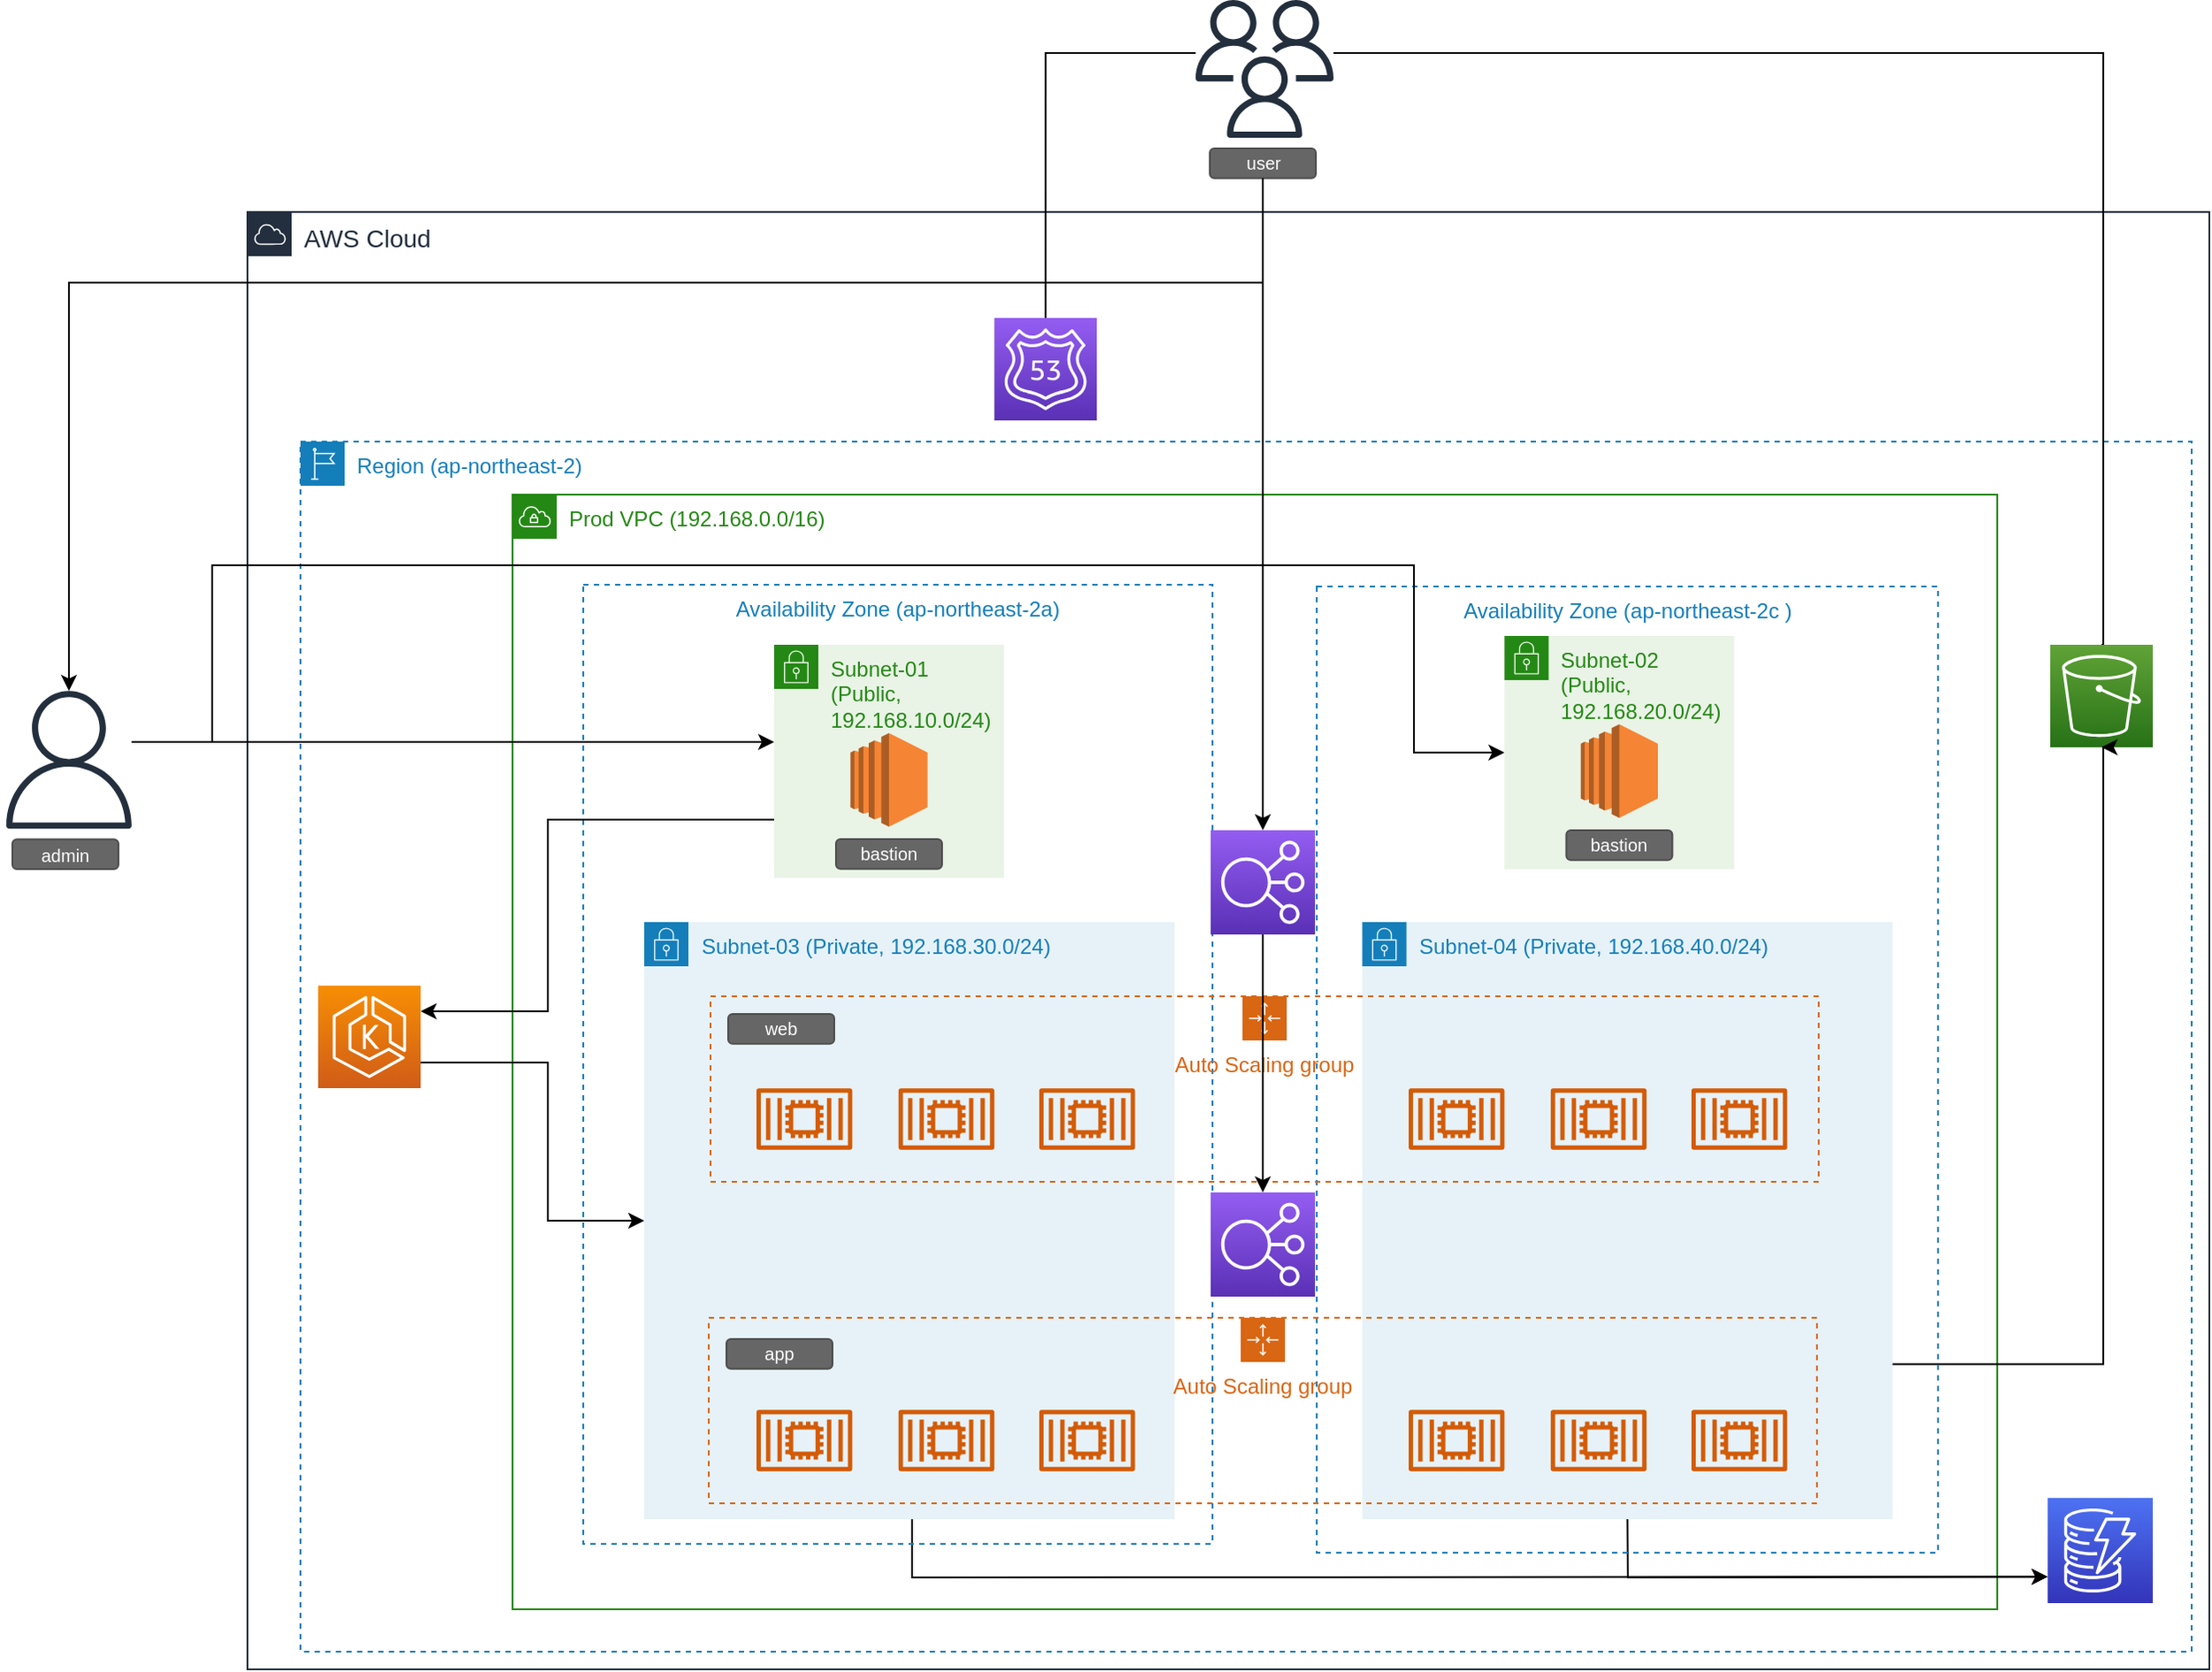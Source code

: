 <mxfile version="21.6.1" type="github">
  <diagram name="페이지-1" id="81qH2qodSaiin3HebWYd">
    <mxGraphModel dx="1248" dy="-1133" grid="1" gridSize="10" guides="1" tooltips="1" connect="1" arrows="1" fold="1" page="0" pageScale="1" pageWidth="827" pageHeight="1169" math="0" shadow="0">
      <root>
        <mxCell id="0" />
        <mxCell id="1" parent="0" />
        <mxCell id="4DdTj5OMiAMX2472lr8G-1" value="&lt;font style=&quot;font-size: 14px;&quot;&gt;AWS Cloud&lt;/font&gt;" style="points=[[0,0],[0.25,0],[0.5,0],[0.75,0],[1,0],[1,0.25],[1,0.5],[1,0.75],[1,1],[0.75,1],[0.5,1],[0.25,1],[0,1],[0,0.75],[0,0.5],[0,0.25]];outlineConnect=0;gradientColor=none;html=1;whiteSpace=wrap;fontSize=12;fontStyle=0;container=0;pointerEvents=0;collapsible=0;recursiveResize=0;shape=mxgraph.aws4.group;grIcon=mxgraph.aws4.group_aws_cloud;strokeColor=#232F3E;fillColor=none;verticalAlign=top;align=left;spacingLeft=30;fontColor=#232F3E;dashed=0;" parent="1" vertex="1">
          <mxGeometry x="1210" y="2530" width="1110" height="825" as="geometry" />
        </mxCell>
        <mxCell id="4DdTj5OMiAMX2472lr8G-2" value="" style="group" parent="1" vertex="1" connectable="0">
          <mxGeometry x="1070" y="2801.12" width="78" height="100.88" as="geometry" />
        </mxCell>
        <mxCell id="4DdTj5OMiAMX2472lr8G-3" value="" style="sketch=0;outlineConnect=0;fontColor=#232F3E;gradientColor=none;fillColor=#232F3D;strokeColor=none;dashed=0;verticalLabelPosition=bottom;verticalAlign=top;align=center;html=1;fontSize=12;fontStyle=0;aspect=fixed;pointerEvents=1;shape=mxgraph.aws4.user;" parent="4DdTj5OMiAMX2472lr8G-2" vertex="1">
          <mxGeometry width="78" height="78" as="geometry" />
        </mxCell>
        <mxCell id="4DdTj5OMiAMX2472lr8G-4" value="admin" style="rounded=1;html=1;shadow=0;dashed=0;whiteSpace=wrap;fontSize=10;fillColor=#666666;align=center;strokeColor=#4D4D4D;fontColor=#ffffff;" parent="4DdTj5OMiAMX2472lr8G-2" vertex="1">
          <mxGeometry x="7" y="84" width="60" height="16.88" as="geometry" />
        </mxCell>
        <mxCell id="4DdTj5OMiAMX2472lr8G-5" value="Region (ap-northeast-2)" style="points=[[0,0],[0.25,0],[0.5,0],[0.75,0],[1,0],[1,0.25],[1,0.5],[1,0.75],[1,1],[0.75,1],[0.5,1],[0.25,1],[0,1],[0,0.75],[0,0.5],[0,0.25]];outlineConnect=0;gradientColor=none;html=1;whiteSpace=wrap;fontSize=12;fontStyle=0;container=0;pointerEvents=0;collapsible=0;recursiveResize=0;shape=mxgraph.aws4.group;grIcon=mxgraph.aws4.group_region;strokeColor=#147EBA;fillColor=none;verticalAlign=top;align=left;spacingLeft=30;fontColor=#147EBA;dashed=1;" parent="1" vertex="1">
          <mxGeometry x="1240" y="2660" width="1070" height="685" as="geometry" />
        </mxCell>
        <mxCell id="4DdTj5OMiAMX2472lr8G-6" value="&lt;font color=&quot;#248814&quot;&gt;Prod VPC (192.168.0.0/16)&lt;/font&gt;" style="points=[[0,0],[0.25,0],[0.5,0],[0.75,0],[1,0],[1,0.25],[1,0.5],[1,0.75],[1,1],[0.75,1],[0.5,1],[0.25,1],[0,1],[0,0.75],[0,0.5],[0,0.25]];outlineConnect=0;gradientColor=none;html=1;whiteSpace=wrap;fontSize=12;fontStyle=0;container=0;pointerEvents=0;collapsible=0;recursiveResize=0;shape=mxgraph.aws4.group;grIcon=mxgraph.aws4.group_vpc;strokeColor=#248814;fillColor=none;verticalAlign=top;align=left;spacingLeft=30;fontColor=#AAB7B8;dashed=0;" parent="1" vertex="1">
          <mxGeometry x="1360" y="2690" width="840" height="631" as="geometry" />
        </mxCell>
        <mxCell id="9vAasaOXDANwCtBIAq84-15" style="edgeStyle=orthogonalEdgeStyle;rounded=0;orthogonalLoop=1;jettySize=auto;html=1;exitX=0.5;exitY=0;exitDx=0;exitDy=0;exitPerimeter=0;endArrow=none;endFill=0;" edge="1" parent="1" source="4DdTj5OMiAMX2472lr8G-12" target="9vAasaOXDANwCtBIAq84-8">
          <mxGeometry relative="1" as="geometry">
            <mxPoint x="1813.5" y="2619" as="targetPoint" />
            <Array as="points">
              <mxPoint x="2260" y="2775" />
              <mxPoint x="2260" y="2440" />
            </Array>
          </mxGeometry>
        </mxCell>
        <mxCell id="4DdTj5OMiAMX2472lr8G-12" value="" style="sketch=0;points=[[0,0,0],[0.25,0,0],[0.5,0,0],[0.75,0,0],[1,0,0],[0,1,0],[0.25,1,0],[0.5,1,0],[0.75,1,0],[1,1,0],[0,0.25,0],[0,0.5,0],[0,0.75,0],[1,0.25,0],[1,0.5,0],[1,0.75,0]];outlineConnect=0;fontColor=#232F3E;gradientColor=#60A337;gradientDirection=north;fillColor=#277116;strokeColor=#ffffff;dashed=0;verticalLabelPosition=bottom;verticalAlign=top;align=center;html=1;fontSize=12;fontStyle=0;aspect=fixed;shape=mxgraph.aws4.resourceIcon;resIcon=mxgraph.aws4.s3;" parent="1" vertex="1">
          <mxGeometry x="2230" y="2775" width="58" height="58" as="geometry" />
        </mxCell>
        <mxCell id="4DdTj5OMiAMX2472lr8G-13" style="edgeStyle=orthogonalEdgeStyle;rounded=0;orthogonalLoop=1;jettySize=auto;html=1;exitX=1;exitY=0.25;exitDx=0;exitDy=0;entryX=0.5;entryY=1;entryDx=0;entryDy=0;entryPerimeter=0;" parent="1" source="4DdTj5OMiAMX2472lr8G-30" target="4DdTj5OMiAMX2472lr8G-12" edge="1">
          <mxGeometry relative="1" as="geometry">
            <Array as="points">
              <mxPoint x="2260" y="3182" />
              <mxPoint x="2260" y="2833" />
            </Array>
          </mxGeometry>
        </mxCell>
        <mxCell id="4DdTj5OMiAMX2472lr8G-16" value="" style="endArrow=classic;html=1;rounded=0;exitX=0.5;exitY=1;exitDx=0;exitDy=0;entryX=0;entryY=0.75;entryDx=0;entryDy=0;entryPerimeter=0;" parent="1" target="9vAasaOXDANwCtBIAq84-1" edge="1">
          <mxGeometry width="50" height="50" relative="1" as="geometry">
            <mxPoint x="1990.75" y="3269" as="sourcePoint" />
            <mxPoint x="2187.075" y="3304.14" as="targetPoint" />
            <Array as="points">
              <mxPoint x="1991" y="3303" />
            </Array>
          </mxGeometry>
        </mxCell>
        <mxCell id="4DdTj5OMiAMX2472lr8G-17" value="" style="endArrow=classic;html=1;rounded=0;entryX=0;entryY=0.75;entryDx=0;entryDy=0;exitX=0.5;exitY=1;exitDx=0;exitDy=0;entryPerimeter=0;" parent="1" target="9vAasaOXDANwCtBIAq84-1" edge="1">
          <mxGeometry width="50" height="50" relative="1" as="geometry">
            <mxPoint x="1586" y="3269" as="sourcePoint" />
            <mxPoint x="2187.075" y="3303.615" as="targetPoint" />
            <Array as="points">
              <mxPoint x="1586" y="3303" />
            </Array>
          </mxGeometry>
        </mxCell>
        <mxCell id="4DdTj5OMiAMX2472lr8G-18" value="Availability Zone (ap-northeast-2a)" style="fillColor=none;strokeColor=#147EBA;dashed=1;verticalAlign=top;fontStyle=0;fontColor=#147EBA;whiteSpace=wrap;html=1;" parent="1" vertex="1">
          <mxGeometry x="1400" y="2741" width="356" height="543" as="geometry" />
        </mxCell>
        <mxCell id="9vAasaOXDANwCtBIAq84-3" style="edgeStyle=orthogonalEdgeStyle;rounded=0;orthogonalLoop=1;jettySize=auto;html=1;entryX=1;entryY=0.25;entryDx=0;entryDy=0;entryPerimeter=0;exitX=0;exitY=0.75;exitDx=0;exitDy=0;" edge="1" parent="1" source="4DdTj5OMiAMX2472lr8G-19" target="9vAasaOXDANwCtBIAq84-2">
          <mxGeometry relative="1" as="geometry">
            <mxPoint x="1508" y="2810" as="sourcePoint" />
            <Array as="points">
              <mxPoint x="1380" y="2874" />
              <mxPoint x="1380" y="2982" />
            </Array>
          </mxGeometry>
        </mxCell>
        <mxCell id="9vAasaOXDANwCtBIAq84-18" style="edgeStyle=orthogonalEdgeStyle;rounded=0;orthogonalLoop=1;jettySize=auto;html=1;startArrow=classic;startFill=1;endArrow=none;endFill=0;" edge="1" parent="1" source="4DdTj5OMiAMX2472lr8G-19" target="4DdTj5OMiAMX2472lr8G-3">
          <mxGeometry relative="1" as="geometry">
            <Array as="points">
              <mxPoint x="1330" y="2830" />
              <mxPoint x="1330" y="2830" />
            </Array>
          </mxGeometry>
        </mxCell>
        <mxCell id="4DdTj5OMiAMX2472lr8G-19" value="Subnet-01 (Public, 192.168.10.0/24)" style="points=[[0,0],[0.25,0],[0.5,0],[0.75,0],[1,0],[1,0.25],[1,0.5],[1,0.75],[1,1],[0.75,1],[0.5,1],[0.25,1],[0,1],[0,0.75],[0,0.5],[0,0.25]];outlineConnect=0;gradientColor=none;html=1;whiteSpace=wrap;fontSize=12;fontStyle=0;container=1;pointerEvents=0;collapsible=0;recursiveResize=0;shape=mxgraph.aws4.group;grIcon=mxgraph.aws4.group_security_group;grStroke=0;strokeColor=#248814;fillColor=#E9F3E6;verticalAlign=top;align=left;spacingLeft=30;fontColor=#248814;dashed=0;" parent="1" vertex="1">
          <mxGeometry x="1508" y="2775" width="130" height="132" as="geometry" />
        </mxCell>
        <mxCell id="4DdTj5OMiAMX2472lr8G-20" value="" style="outlineConnect=0;dashed=0;verticalLabelPosition=bottom;verticalAlign=top;align=center;html=1;shape=mxgraph.aws3.ec2;fillColor=#F58534;gradientColor=none;" parent="4DdTj5OMiAMX2472lr8G-19" vertex="1">
          <mxGeometry x="43.2" y="50" width="43.6" height="53" as="geometry" />
        </mxCell>
        <mxCell id="4DdTj5OMiAMX2472lr8G-21" value="bastion" style="rounded=1;html=1;shadow=0;dashed=0;whiteSpace=wrap;fontSize=10;fillColor=#666666;align=center;strokeColor=#4D4D4D;fontColor=#ffffff;" parent="4DdTj5OMiAMX2472lr8G-19" vertex="1">
          <mxGeometry x="35" y="110" width="60" height="16.88" as="geometry" />
        </mxCell>
        <mxCell id="4DdTj5OMiAMX2472lr8G-22" value="Subnet-03 (Private, 192.168.30.0/24)" style="points=[[0,0],[0.25,0],[0.5,0],[0.75,0],[1,0],[1,0.25],[1,0.5],[1,0.75],[1,1],[0.75,1],[0.5,1],[0.25,1],[0,1],[0,0.75],[0,0.5],[0,0.25]];outlineConnect=0;gradientColor=none;html=1;whiteSpace=wrap;fontSize=12;fontStyle=0;container=1;pointerEvents=0;collapsible=0;recursiveResize=0;shape=mxgraph.aws4.group;grIcon=mxgraph.aws4.group_security_group;grStroke=0;strokeColor=#147EBA;fillColor=#E6F2F8;verticalAlign=top;align=left;spacingLeft=30;fontColor=#147EBA;dashed=0;" parent="1" vertex="1">
          <mxGeometry x="1434.5" y="2932" width="300" height="338" as="geometry" />
        </mxCell>
        <mxCell id="4DdTj5OMiAMX2472lr8G-23" style="edgeStyle=none;rounded=0;orthogonalLoop=1;jettySize=auto;html=1;entryX=0;entryY=0.75;entryDx=0;entryDy=0;" parent="4DdTj5OMiAMX2472lr8G-22" edge="1">
          <mxGeometry relative="1" as="geometry">
            <mxPoint x="30" y="118.75" as="sourcePoint" />
            <mxPoint x="30" y="118.75" as="targetPoint" />
          </mxGeometry>
        </mxCell>
        <mxCell id="4DdTj5OMiAMX2472lr8G-24" value="Availability Zone (ap-northeast-2c )" style="fillColor=none;strokeColor=#147EBA;dashed=1;verticalAlign=top;fontStyle=0;fontColor=#147EBA;whiteSpace=wrap;html=1;" parent="1" vertex="1">
          <mxGeometry x="1815" y="2742" width="351.5" height="547" as="geometry" />
        </mxCell>
        <mxCell id="4DdTj5OMiAMX2472lr8G-25" value="Subnet-04 (Private, 192.168.40.0/24)" style="points=[[0,0],[0.25,0],[0.5,0],[0.75,0],[1,0],[1,0.25],[1,0.5],[1,0.75],[1,1],[0.75,1],[0.5,1],[0.25,1],[0,1],[0,0.75],[0,0.5],[0,0.25]];outlineConnect=0;gradientColor=none;html=1;whiteSpace=wrap;fontSize=12;fontStyle=0;container=1;pointerEvents=0;collapsible=0;recursiveResize=0;shape=mxgraph.aws4.group;grIcon=mxgraph.aws4.group_security_group;grStroke=0;strokeColor=#147EBA;fillColor=#E6F2F8;verticalAlign=top;align=left;spacingLeft=30;fontColor=#147EBA;dashed=0;" parent="1" vertex="1">
          <mxGeometry x="1840.75" y="2932" width="300" height="338" as="geometry" />
        </mxCell>
        <mxCell id="4DdTj5OMiAMX2472lr8G-26" value="Auto Scaling group" style="points=[[0,0],[0.25,0],[0.5,0],[0.75,0],[1,0],[1,0.25],[1,0.5],[1,0.75],[1,1],[0.75,1],[0.5,1],[0.25,1],[0,1],[0,0.75],[0,0.5],[0,0.25]];outlineConnect=0;gradientColor=none;html=1;whiteSpace=wrap;fontSize=12;fontStyle=0;container=1;pointerEvents=0;collapsible=0;recursiveResize=0;shape=mxgraph.aws4.groupCenter;grIcon=mxgraph.aws4.group_auto_scaling_group;grStroke=1;strokeColor=#D86613;fillColor=none;verticalAlign=top;align=center;fontColor=#D86613;dashed=1;spacingTop=25;" parent="1" vertex="1">
          <mxGeometry x="1472" y="2974" width="627" height="105" as="geometry" />
        </mxCell>
        <mxCell id="4DdTj5OMiAMX2472lr8G-27" value="web" style="rounded=1;html=1;shadow=0;dashed=0;whiteSpace=wrap;fontSize=10;fillColor=#666666;align=center;strokeColor=#4D4D4D;fontColor=#ffffff;" parent="4DdTj5OMiAMX2472lr8G-26" vertex="1">
          <mxGeometry x="10" y="10" width="60" height="16.88" as="geometry" />
        </mxCell>
        <mxCell id="4DdTj5OMiAMX2472lr8G-28" style="edgeStyle=none;rounded=0;orthogonalLoop=1;jettySize=auto;html=1;entryX=0;entryY=0.75;entryDx=0;entryDy=0;" parent="1" source="4DdTj5OMiAMX2472lr8G-26" target="4DdTj5OMiAMX2472lr8G-26" edge="1">
          <mxGeometry relative="1" as="geometry" />
        </mxCell>
        <mxCell id="4DdTj5OMiAMX2472lr8G-29" value="" style="sketch=0;points=[[0,0,0],[0.25,0,0],[0.5,0,0],[0.75,0,0],[1,0,0],[0,1,0],[0.25,1,0],[0.5,1,0],[0.75,1,0],[1,1,0],[0,0.25,0],[0,0.5,0],[0,0.75,0],[1,0.25,0],[1,0.5,0],[1,0.75,0]];outlineConnect=0;fontColor=#232F3E;gradientColor=#945DF2;gradientDirection=north;fillColor=#5A30B5;strokeColor=#ffffff;dashed=0;verticalLabelPosition=bottom;verticalAlign=top;align=center;html=1;fontSize=12;fontStyle=0;aspect=fixed;shape=mxgraph.aws4.resourceIcon;resIcon=mxgraph.aws4.elastic_load_balancing;" parent="1" vertex="1">
          <mxGeometry x="1755" y="3085" width="59" height="59" as="geometry" />
        </mxCell>
        <mxCell id="4DdTj5OMiAMX2472lr8G-30" value="Auto Scaling group" style="points=[[0,0],[0.25,0],[0.5,0],[0.75,0],[1,0],[1,0.25],[1,0.5],[1,0.75],[1,1],[0.75,1],[0.5,1],[0.25,1],[0,1],[0,0.75],[0,0.5],[0,0.25]];outlineConnect=0;gradientColor=none;html=1;whiteSpace=wrap;fontSize=12;fontStyle=0;container=1;pointerEvents=0;collapsible=0;recursiveResize=0;shape=mxgraph.aws4.groupCenter;grIcon=mxgraph.aws4.group_auto_scaling_group;grStroke=1;strokeColor=#D86613;fillColor=none;verticalAlign=top;align=center;fontColor=#D86613;dashed=1;spacingTop=25;" parent="1" vertex="1">
          <mxGeometry x="1471" y="3156" width="627" height="105" as="geometry" />
        </mxCell>
        <mxCell id="4DdTj5OMiAMX2472lr8G-31" value="app" style="rounded=1;html=1;shadow=0;dashed=0;whiteSpace=wrap;fontSize=10;fillColor=#666666;align=center;strokeColor=#4D4D4D;fontColor=#ffffff;" parent="4DdTj5OMiAMX2472lr8G-30" vertex="1">
          <mxGeometry x="10" y="12" width="60" height="16.88" as="geometry" />
        </mxCell>
        <mxCell id="4DdTj5OMiAMX2472lr8G-32" value="" style="sketch=0;outlineConnect=0;fontColor=#232F3E;gradientColor=none;fillColor=#D45B07;strokeColor=none;dashed=0;verticalLabelPosition=bottom;verticalAlign=top;align=center;html=1;fontSize=12;fontStyle=0;aspect=fixed;pointerEvents=1;shape=mxgraph.aws4.container_2;" parent="1" vertex="1">
          <mxGeometry x="1498" y="3026" width="54.2" height="35" as="geometry" />
        </mxCell>
        <mxCell id="4DdTj5OMiAMX2472lr8G-33" value="" style="sketch=0;outlineConnect=0;fontColor=#232F3E;gradientColor=none;fillColor=#D45B07;strokeColor=none;dashed=0;verticalLabelPosition=bottom;verticalAlign=top;align=center;html=1;fontSize=12;fontStyle=0;aspect=fixed;pointerEvents=1;shape=mxgraph.aws4.container_2;" parent="1" vertex="1">
          <mxGeometry x="1578.38" y="3026" width="54.2" height="35" as="geometry" />
        </mxCell>
        <mxCell id="4DdTj5OMiAMX2472lr8G-34" value="" style="sketch=0;outlineConnect=0;fontColor=#232F3E;gradientColor=none;fillColor=#D45B07;strokeColor=none;dashed=0;verticalLabelPosition=bottom;verticalAlign=top;align=center;html=1;fontSize=12;fontStyle=0;aspect=fixed;pointerEvents=1;shape=mxgraph.aws4.container_2;" parent="1" vertex="1">
          <mxGeometry x="1657.98" y="3026" width="54.2" height="35" as="geometry" />
        </mxCell>
        <mxCell id="4DdTj5OMiAMX2472lr8G-35" value="" style="sketch=0;outlineConnect=0;fontColor=#232F3E;gradientColor=none;fillColor=#D45B07;strokeColor=none;dashed=0;verticalLabelPosition=bottom;verticalAlign=top;align=center;html=1;fontSize=12;fontStyle=0;aspect=fixed;pointerEvents=1;shape=mxgraph.aws4.container_2;" parent="1" vertex="1">
          <mxGeometry x="1867" y="3026" width="54.2" height="35" as="geometry" />
        </mxCell>
        <mxCell id="4DdTj5OMiAMX2472lr8G-36" value="" style="sketch=0;outlineConnect=0;fontColor=#232F3E;gradientColor=none;fillColor=#D45B07;strokeColor=none;dashed=0;verticalLabelPosition=bottom;verticalAlign=top;align=center;html=1;fontSize=12;fontStyle=0;aspect=fixed;pointerEvents=1;shape=mxgraph.aws4.container_2;" parent="1" vertex="1">
          <mxGeometry x="1947.38" y="3026" width="54.2" height="35" as="geometry" />
        </mxCell>
        <mxCell id="4DdTj5OMiAMX2472lr8G-37" value="" style="sketch=0;outlineConnect=0;fontColor=#232F3E;gradientColor=none;fillColor=#D45B07;strokeColor=none;dashed=0;verticalLabelPosition=bottom;verticalAlign=top;align=center;html=1;fontSize=12;fontStyle=0;aspect=fixed;pointerEvents=1;shape=mxgraph.aws4.container_2;" parent="1" vertex="1">
          <mxGeometry x="2026.98" y="3026" width="54.2" height="35" as="geometry" />
        </mxCell>
        <mxCell id="4DdTj5OMiAMX2472lr8G-38" value="" style="sketch=0;outlineConnect=0;fontColor=#232F3E;gradientColor=none;fillColor=#D45B07;strokeColor=none;dashed=0;verticalLabelPosition=bottom;verticalAlign=top;align=center;html=1;fontSize=12;fontStyle=0;aspect=fixed;pointerEvents=1;shape=mxgraph.aws4.container_2;" parent="1" vertex="1">
          <mxGeometry x="1498" y="3208" width="54.2" height="35" as="geometry" />
        </mxCell>
        <mxCell id="4DdTj5OMiAMX2472lr8G-39" value="" style="sketch=0;outlineConnect=0;fontColor=#232F3E;gradientColor=none;fillColor=#D45B07;strokeColor=none;dashed=0;verticalLabelPosition=bottom;verticalAlign=top;align=center;html=1;fontSize=12;fontStyle=0;aspect=fixed;pointerEvents=1;shape=mxgraph.aws4.container_2;" parent="1" vertex="1">
          <mxGeometry x="1578.38" y="3208" width="54.2" height="35" as="geometry" />
        </mxCell>
        <mxCell id="4DdTj5OMiAMX2472lr8G-40" value="" style="sketch=0;outlineConnect=0;fontColor=#232F3E;gradientColor=none;fillColor=#D45B07;strokeColor=none;dashed=0;verticalLabelPosition=bottom;verticalAlign=top;align=center;html=1;fontSize=12;fontStyle=0;aspect=fixed;pointerEvents=1;shape=mxgraph.aws4.container_2;" parent="1" vertex="1">
          <mxGeometry x="1657.98" y="3208" width="54.2" height="35" as="geometry" />
        </mxCell>
        <mxCell id="4DdTj5OMiAMX2472lr8G-41" value="" style="sketch=0;outlineConnect=0;fontColor=#232F3E;gradientColor=none;fillColor=#D45B07;strokeColor=none;dashed=0;verticalLabelPosition=bottom;verticalAlign=top;align=center;html=1;fontSize=12;fontStyle=0;aspect=fixed;pointerEvents=1;shape=mxgraph.aws4.container_2;" parent="1" vertex="1">
          <mxGeometry x="1867" y="3208" width="54.2" height="35" as="geometry" />
        </mxCell>
        <mxCell id="4DdTj5OMiAMX2472lr8G-42" value="" style="sketch=0;outlineConnect=0;fontColor=#232F3E;gradientColor=none;fillColor=#D45B07;strokeColor=none;dashed=0;verticalLabelPosition=bottom;verticalAlign=top;align=center;html=1;fontSize=12;fontStyle=0;aspect=fixed;pointerEvents=1;shape=mxgraph.aws4.container_2;" parent="1" vertex="1">
          <mxGeometry x="1947.38" y="3208" width="54.2" height="35" as="geometry" />
        </mxCell>
        <mxCell id="4DdTj5OMiAMX2472lr8G-43" value="" style="sketch=0;outlineConnect=0;fontColor=#232F3E;gradientColor=none;fillColor=#D45B07;strokeColor=none;dashed=0;verticalLabelPosition=bottom;verticalAlign=top;align=center;html=1;fontSize=12;fontStyle=0;aspect=fixed;pointerEvents=1;shape=mxgraph.aws4.container_2;" parent="1" vertex="1">
          <mxGeometry x="2026.98" y="3208" width="54.2" height="35" as="geometry" />
        </mxCell>
        <mxCell id="9vAasaOXDANwCtBIAq84-5" style="edgeStyle=orthogonalEdgeStyle;rounded=0;orthogonalLoop=1;jettySize=auto;html=1;exitX=0;exitY=0.5;exitDx=0;exitDy=0;startArrow=classic;startFill=1;endArrow=none;endFill=0;" edge="1" parent="1" source="4DdTj5OMiAMX2472lr8G-44" target="4DdTj5OMiAMX2472lr8G-3">
          <mxGeometry relative="1" as="geometry">
            <Array as="points">
              <mxPoint x="1870" y="2836" />
              <mxPoint x="1870" y="2730" />
              <mxPoint x="1190" y="2730" />
              <mxPoint x="1190" y="2830" />
            </Array>
          </mxGeometry>
        </mxCell>
        <mxCell id="4DdTj5OMiAMX2472lr8G-44" value="Subnet-02 (Public, 192.168.20.0/24)" style="points=[[0,0],[0.25,0],[0.5,0],[0.75,0],[1,0],[1,0.25],[1,0.5],[1,0.75],[1,1],[0.75,1],[0.5,1],[0.25,1],[0,1],[0,0.75],[0,0.5],[0,0.25]];outlineConnect=0;gradientColor=none;html=1;whiteSpace=wrap;fontSize=12;fontStyle=0;container=1;pointerEvents=0;collapsible=0;recursiveResize=0;shape=mxgraph.aws4.group;grIcon=mxgraph.aws4.group_security_group;grStroke=0;strokeColor=#248814;fillColor=#E9F3E6;verticalAlign=top;align=left;spacingLeft=30;fontColor=#248814;dashed=0;" parent="1" vertex="1">
          <mxGeometry x="1921.2" y="2770" width="130" height="132" as="geometry" />
        </mxCell>
        <mxCell id="4DdTj5OMiAMX2472lr8G-45" value="" style="outlineConnect=0;dashed=0;verticalLabelPosition=bottom;verticalAlign=top;align=center;html=1;shape=mxgraph.aws3.ec2;fillColor=#F58534;gradientColor=none;" parent="4DdTj5OMiAMX2472lr8G-44" vertex="1">
          <mxGeometry x="43.2" y="50" width="43.6" height="53" as="geometry" />
        </mxCell>
        <mxCell id="4DdTj5OMiAMX2472lr8G-46" value="bastion" style="rounded=1;html=1;shadow=0;dashed=0;whiteSpace=wrap;fontSize=10;fillColor=#666666;align=center;strokeColor=#4D4D4D;fontColor=#ffffff;" parent="4DdTj5OMiAMX2472lr8G-44" vertex="1">
          <mxGeometry x="35" y="110" width="60" height="16.88" as="geometry" />
        </mxCell>
        <mxCell id="4DdTj5OMiAMX2472lr8G-47" style="edgeStyle=orthogonalEdgeStyle;rounded=0;orthogonalLoop=1;jettySize=auto;html=1;exitX=0.5;exitY=0;exitDx=0;exitDy=0;exitPerimeter=0;" parent="1" target="4DdTj5OMiAMX2472lr8G-3" edge="1">
          <mxGeometry relative="1" as="geometry">
            <Array as="points">
              <mxPoint x="1785" y="2570" />
              <mxPoint x="1109" y="2570" />
            </Array>
            <mxPoint x="1784.5" y="2590" as="sourcePoint" />
          </mxGeometry>
        </mxCell>
        <mxCell id="4DdTj5OMiAMX2472lr8G-48" value="" style="sketch=0;points=[[0,0,0],[0.25,0,0],[0.5,0,0],[0.75,0,0],[1,0,0],[0,1,0],[0.25,1,0],[0.5,1,0],[0.75,1,0],[1,1,0],[0,0.25,0],[0,0.5,0],[0,0.75,0],[1,0.25,0],[1,0.5,0],[1,0.75,0]];outlineConnect=0;fontColor=#232F3E;gradientColor=#945DF2;gradientDirection=north;fillColor=#5A30B5;strokeColor=#ffffff;dashed=0;verticalLabelPosition=bottom;verticalAlign=top;align=center;html=1;fontSize=12;fontStyle=0;aspect=fixed;shape=mxgraph.aws4.resourceIcon;resIcon=mxgraph.aws4.elastic_load_balancing;" parent="1" vertex="1">
          <mxGeometry x="1755" y="2880" width="59" height="59" as="geometry" />
        </mxCell>
        <mxCell id="4DdTj5OMiAMX2472lr8G-49" style="edgeStyle=orthogonalEdgeStyle;rounded=0;orthogonalLoop=1;jettySize=auto;html=1;exitX=0.5;exitY=1;exitDx=0;exitDy=0;exitPerimeter=0;" parent="1" source="4DdTj5OMiAMX2472lr8G-48" target="4DdTj5OMiAMX2472lr8G-29" edge="1">
          <mxGeometry relative="1" as="geometry" />
        </mxCell>
        <mxCell id="9vAasaOXDANwCtBIAq84-1" value="" style="sketch=0;points=[[0,0,0],[0.25,0,0],[0.5,0,0],[0.75,0,0],[1,0,0],[0,1,0],[0.25,1,0],[0.5,1,0],[0.75,1,0],[1,1,0],[0,0.25,0],[0,0.5,0],[0,0.75,0],[1,0.25,0],[1,0.5,0],[1,0.75,0]];outlineConnect=0;fontColor=#232F3E;gradientColor=#4D72F3;gradientDirection=north;fillColor=#3334B9;strokeColor=#ffffff;dashed=0;verticalLabelPosition=bottom;verticalAlign=top;align=center;html=1;fontSize=12;fontStyle=0;aspect=fixed;shape=mxgraph.aws4.resourceIcon;resIcon=mxgraph.aws4.dynamodb;" vertex="1" parent="1">
          <mxGeometry x="2228.56" y="3258" width="59.44" height="59.44" as="geometry" />
        </mxCell>
        <mxCell id="9vAasaOXDANwCtBIAq84-4" style="edgeStyle=orthogonalEdgeStyle;rounded=0;orthogonalLoop=1;jettySize=auto;html=1;exitX=1;exitY=0.75;exitDx=0;exitDy=0;exitPerimeter=0;" edge="1" parent="1" source="9vAasaOXDANwCtBIAq84-2" target="4DdTj5OMiAMX2472lr8G-22">
          <mxGeometry relative="1" as="geometry">
            <Array as="points">
              <mxPoint x="1380" y="3012" />
              <mxPoint x="1380" y="3101" />
            </Array>
          </mxGeometry>
        </mxCell>
        <mxCell id="9vAasaOXDANwCtBIAq84-2" value="" style="sketch=0;points=[[0,0,0],[0.25,0,0],[0.5,0,0],[0.75,0,0],[1,0,0],[0,1,0],[0.25,1,0],[0.5,1,0],[0.75,1,0],[1,1,0],[0,0.25,0],[0,0.5,0],[0,0.75,0],[1,0.25,0],[1,0.5,0],[1,0.75,0]];outlineConnect=0;fontColor=#232F3E;gradientColor=#F78E04;gradientDirection=north;fillColor=#D05C17;strokeColor=#ffffff;dashed=0;verticalLabelPosition=bottom;verticalAlign=top;align=center;html=1;fontSize=12;fontStyle=0;aspect=fixed;shape=mxgraph.aws4.resourceIcon;resIcon=mxgraph.aws4.eks;" vertex="1" parent="1">
          <mxGeometry x="1250" y="2968" width="58" height="58" as="geometry" />
        </mxCell>
        <mxCell id="9vAasaOXDANwCtBIAq84-7" value="" style="group" vertex="1" connectable="0" parent="1">
          <mxGeometry x="1746.5" y="2410" width="78" height="100.88" as="geometry" />
        </mxCell>
        <mxCell id="9vAasaOXDANwCtBIAq84-8" value="" style="sketch=0;outlineConnect=0;fontColor=#232F3E;gradientColor=none;fillColor=#232F3D;strokeColor=none;dashed=0;verticalLabelPosition=bottom;verticalAlign=top;align=center;html=1;fontSize=12;fontStyle=0;aspect=fixed;pointerEvents=1;shape=mxgraph.aws4.users;" vertex="1" parent="9vAasaOXDANwCtBIAq84-7">
          <mxGeometry width="78" height="78" as="geometry" />
        </mxCell>
        <mxCell id="9vAasaOXDANwCtBIAq84-9" value="user" style="rounded=1;html=1;shadow=0;dashed=0;whiteSpace=wrap;fontSize=10;fillColor=#666666;align=center;strokeColor=#4D4D4D;fontColor=#ffffff;" vertex="1" parent="9vAasaOXDANwCtBIAq84-7">
          <mxGeometry x="8" y="84" width="60" height="16.88" as="geometry" />
        </mxCell>
        <mxCell id="9vAasaOXDANwCtBIAq84-14" style="edgeStyle=orthogonalEdgeStyle;rounded=0;orthogonalLoop=1;jettySize=auto;html=1;exitX=0.5;exitY=0;exitDx=0;exitDy=0;exitPerimeter=0;endArrow=none;endFill=0;" edge="1" parent="1" source="9vAasaOXDANwCtBIAq84-10" target="9vAasaOXDANwCtBIAq84-8">
          <mxGeometry relative="1" as="geometry">
            <Array as="points">
              <mxPoint x="1662" y="2440" />
            </Array>
          </mxGeometry>
        </mxCell>
        <mxCell id="9vAasaOXDANwCtBIAq84-10" value="" style="sketch=0;points=[[0,0,0],[0.25,0,0],[0.5,0,0],[0.75,0,0],[1,0,0],[0,1,0],[0.25,1,0],[0.5,1,0],[0.75,1,0],[1,1,0],[0,0.25,0],[0,0.5,0],[0,0.75,0],[1,0.25,0],[1,0.5,0],[1,0.75,0]];outlineConnect=0;fontColor=#232F3E;gradientColor=#945DF2;gradientDirection=north;fillColor=#5A30B5;strokeColor=#ffffff;dashed=0;verticalLabelPosition=bottom;verticalAlign=top;align=center;html=1;fontSize=12;fontStyle=0;aspect=fixed;shape=mxgraph.aws4.resourceIcon;resIcon=mxgraph.aws4.route_53;" vertex="1" parent="1">
          <mxGeometry x="1632.58" y="2590" width="58" height="58" as="geometry" />
        </mxCell>
        <mxCell id="9vAasaOXDANwCtBIAq84-17" style="edgeStyle=orthogonalEdgeStyle;rounded=0;orthogonalLoop=1;jettySize=auto;html=1;exitX=0.5;exitY=1;exitDx=0;exitDy=0;" edge="1" parent="1" source="9vAasaOXDANwCtBIAq84-9" target="4DdTj5OMiAMX2472lr8G-48">
          <mxGeometry relative="1" as="geometry" />
        </mxCell>
      </root>
    </mxGraphModel>
  </diagram>
</mxfile>
